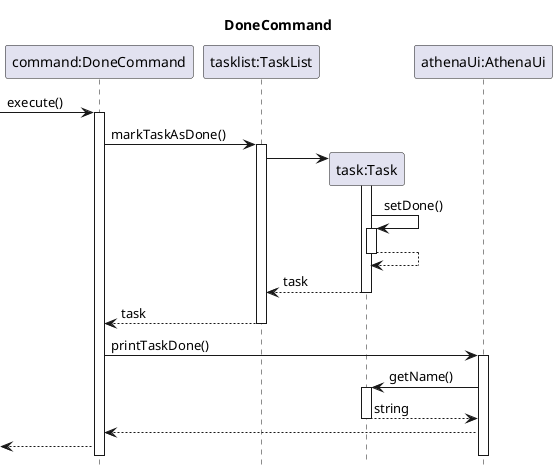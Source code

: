 @startuml
hide footbox
title DoneCommand

participant "command:DoneCommand" as DoneCommand
participant "tasklist:TaskList" as TaskList
participant "task:Task" as Task
participant "athenaUi:AthenaUi" as AthenaUI

->DoneCommand: execute()
activate DoneCommand
DoneCommand->TaskList: markTaskAsDone()
activate TaskList

TaskList->Task**
activate Task
Task->Task++:setDone()
Task-->Task--:
return task
return task
DoneCommand->AthenaUI: printTaskDone()
activate AthenaUI
AthenaUI->Task++: getName()
return string
AthenaUI-->DoneCommand:
<--DoneCommand

@enduml